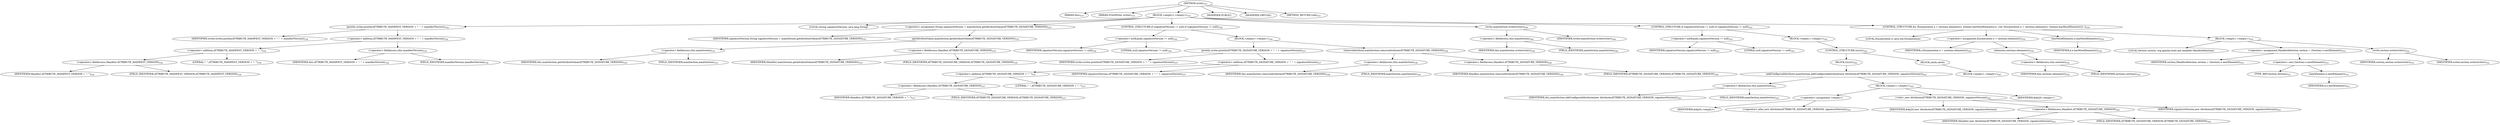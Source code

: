 digraph "write" {  
"1312" [label = <(METHOD,write)<SUB>533</SUB>> ]
"1313" [label = <(PARAM,this)<SUB>533</SUB>> ]
"1314" [label = <(PARAM,PrintWriter writer)<SUB>533</SUB>> ]
"1315" [label = <(BLOCK,&lt;empty&gt;,&lt;empty&gt;)<SUB>533</SUB>> ]
"1316" [label = <(println,writer.println(ATTRIBUTE_MANIFEST_VERSION + &quot;: &quot; + manifestVersion))<SUB>534</SUB>> ]
"1317" [label = <(IDENTIFIER,writer,writer.println(ATTRIBUTE_MANIFEST_VERSION + &quot;: &quot; + manifestVersion))<SUB>534</SUB>> ]
"1318" [label = <(&lt;operator&gt;.addition,ATTRIBUTE_MANIFEST_VERSION + &quot;: &quot; + manifestVersion)<SUB>534</SUB>> ]
"1319" [label = <(&lt;operator&gt;.addition,ATTRIBUTE_MANIFEST_VERSION + &quot;: &quot;)<SUB>534</SUB>> ]
"1320" [label = <(&lt;operator&gt;.fieldAccess,Manifest.ATTRIBUTE_MANIFEST_VERSION)<SUB>534</SUB>> ]
"1321" [label = <(IDENTIFIER,Manifest,ATTRIBUTE_MANIFEST_VERSION + &quot;: &quot;)<SUB>534</SUB>> ]
"1322" [label = <(FIELD_IDENTIFIER,ATTRIBUTE_MANIFEST_VERSION,ATTRIBUTE_MANIFEST_VERSION)<SUB>534</SUB>> ]
"1323" [label = <(LITERAL,&quot;: &quot;,ATTRIBUTE_MANIFEST_VERSION + &quot;: &quot;)<SUB>534</SUB>> ]
"1324" [label = <(&lt;operator&gt;.fieldAccess,this.manifestVersion)<SUB>534</SUB>> ]
"1325" [label = <(IDENTIFIER,this,ATTRIBUTE_MANIFEST_VERSION + &quot;: &quot; + manifestVersion)<SUB>534</SUB>> ]
"1326" [label = <(FIELD_IDENTIFIER,manifestVersion,manifestVersion)<SUB>534</SUB>> ]
"1327" [label = <(LOCAL,String signatureVersion: java.lang.String)> ]
"1328" [label = <(&lt;operator&gt;.assignment,String signatureVersion = mainSection.getAttributeValue(ATTRIBUTE_SIGNATURE_VERSION))<SUB>535</SUB>> ]
"1329" [label = <(IDENTIFIER,signatureVersion,String signatureVersion = mainSection.getAttributeValue(ATTRIBUTE_SIGNATURE_VERSION))<SUB>535</SUB>> ]
"1330" [label = <(getAttributeValue,mainSection.getAttributeValue(ATTRIBUTE_SIGNATURE_VERSION))<SUB>535</SUB>> ]
"1331" [label = <(&lt;operator&gt;.fieldAccess,this.mainSection)<SUB>535</SUB>> ]
"1332" [label = <(IDENTIFIER,this,mainSection.getAttributeValue(ATTRIBUTE_SIGNATURE_VERSION))<SUB>535</SUB>> ]
"1333" [label = <(FIELD_IDENTIFIER,mainSection,mainSection)<SUB>535</SUB>> ]
"1334" [label = <(&lt;operator&gt;.fieldAccess,Manifest.ATTRIBUTE_SIGNATURE_VERSION)<SUB>535</SUB>> ]
"1335" [label = <(IDENTIFIER,Manifest,mainSection.getAttributeValue(ATTRIBUTE_SIGNATURE_VERSION))<SUB>535</SUB>> ]
"1336" [label = <(FIELD_IDENTIFIER,ATTRIBUTE_SIGNATURE_VERSION,ATTRIBUTE_SIGNATURE_VERSION)<SUB>535</SUB>> ]
"1337" [label = <(CONTROL_STRUCTURE,if (signatureVersion != null),if (signatureVersion != null))<SUB>536</SUB>> ]
"1338" [label = <(&lt;operator&gt;.notEquals,signatureVersion != null)<SUB>536</SUB>> ]
"1339" [label = <(IDENTIFIER,signatureVersion,signatureVersion != null)<SUB>536</SUB>> ]
"1340" [label = <(LITERAL,null,signatureVersion != null)<SUB>536</SUB>> ]
"1341" [label = <(BLOCK,&lt;empty&gt;,&lt;empty&gt;)<SUB>536</SUB>> ]
"1342" [label = <(println,writer.println(ATTRIBUTE_SIGNATURE_VERSION + &quot;: &quot; + signatureVersion))<SUB>537</SUB>> ]
"1343" [label = <(IDENTIFIER,writer,writer.println(ATTRIBUTE_SIGNATURE_VERSION + &quot;: &quot; + signatureVersion))<SUB>537</SUB>> ]
"1344" [label = <(&lt;operator&gt;.addition,ATTRIBUTE_SIGNATURE_VERSION + &quot;: &quot; + signatureVersion)<SUB>537</SUB>> ]
"1345" [label = <(&lt;operator&gt;.addition,ATTRIBUTE_SIGNATURE_VERSION + &quot;: &quot;)<SUB>537</SUB>> ]
"1346" [label = <(&lt;operator&gt;.fieldAccess,Manifest.ATTRIBUTE_SIGNATURE_VERSION)<SUB>537</SUB>> ]
"1347" [label = <(IDENTIFIER,Manifest,ATTRIBUTE_SIGNATURE_VERSION + &quot;: &quot;)<SUB>537</SUB>> ]
"1348" [label = <(FIELD_IDENTIFIER,ATTRIBUTE_SIGNATURE_VERSION,ATTRIBUTE_SIGNATURE_VERSION)<SUB>537</SUB>> ]
"1349" [label = <(LITERAL,&quot;: &quot;,ATTRIBUTE_SIGNATURE_VERSION + &quot;: &quot;)<SUB>537</SUB>> ]
"1350" [label = <(IDENTIFIER,signatureVersion,ATTRIBUTE_SIGNATURE_VERSION + &quot;: &quot; + signatureVersion)<SUB>537</SUB>> ]
"1351" [label = <(removeAttribute,mainSection.removeAttribute(ATTRIBUTE_SIGNATURE_VERSION))<SUB>538</SUB>> ]
"1352" [label = <(&lt;operator&gt;.fieldAccess,this.mainSection)<SUB>538</SUB>> ]
"1353" [label = <(IDENTIFIER,this,mainSection.removeAttribute(ATTRIBUTE_SIGNATURE_VERSION))<SUB>538</SUB>> ]
"1354" [label = <(FIELD_IDENTIFIER,mainSection,mainSection)<SUB>538</SUB>> ]
"1355" [label = <(&lt;operator&gt;.fieldAccess,Manifest.ATTRIBUTE_SIGNATURE_VERSION)<SUB>538</SUB>> ]
"1356" [label = <(IDENTIFIER,Manifest,mainSection.removeAttribute(ATTRIBUTE_SIGNATURE_VERSION))<SUB>538</SUB>> ]
"1357" [label = <(FIELD_IDENTIFIER,ATTRIBUTE_SIGNATURE_VERSION,ATTRIBUTE_SIGNATURE_VERSION)<SUB>538</SUB>> ]
"1358" [label = <(write,mainSection.write(writer))<SUB>540</SUB>> ]
"1359" [label = <(&lt;operator&gt;.fieldAccess,this.mainSection)<SUB>540</SUB>> ]
"1360" [label = <(IDENTIFIER,this,mainSection.write(writer))<SUB>540</SUB>> ]
"1361" [label = <(FIELD_IDENTIFIER,mainSection,mainSection)<SUB>540</SUB>> ]
"1362" [label = <(IDENTIFIER,writer,mainSection.write(writer))<SUB>540</SUB>> ]
"1363" [label = <(CONTROL_STRUCTURE,if (signatureVersion != null),if (signatureVersion != null))<SUB>541</SUB>> ]
"1364" [label = <(&lt;operator&gt;.notEquals,signatureVersion != null)<SUB>541</SUB>> ]
"1365" [label = <(IDENTIFIER,signatureVersion,signatureVersion != null)<SUB>541</SUB>> ]
"1366" [label = <(LITERAL,null,signatureVersion != null)<SUB>541</SUB>> ]
"1367" [label = <(BLOCK,&lt;empty&gt;,&lt;empty&gt;)<SUB>541</SUB>> ]
"1368" [label = <(CONTROL_STRUCTURE,try,try)<SUB>542</SUB>> ]
"1369" [label = <(BLOCK,try,try)<SUB>542</SUB>> ]
"1370" [label = <(addConfiguredAttribute,mainSection.addConfiguredAttribute(new Attribute(ATTRIBUTE_SIGNATURE_VERSION, signatureVersion)))<SUB>543</SUB>> ]
"1371" [label = <(&lt;operator&gt;.fieldAccess,this.mainSection)<SUB>543</SUB>> ]
"1372" [label = <(IDENTIFIER,this,mainSection.addConfiguredAttribute(new Attribute(ATTRIBUTE_SIGNATURE_VERSION, signatureVersion)))<SUB>543</SUB>> ]
"1373" [label = <(FIELD_IDENTIFIER,mainSection,mainSection)<SUB>543</SUB>> ]
"1374" [label = <(BLOCK,&lt;empty&gt;,&lt;empty&gt;)<SUB>543</SUB>> ]
"1375" [label = <(&lt;operator&gt;.assignment,&lt;empty&gt;)> ]
"1376" [label = <(IDENTIFIER,$obj20,&lt;empty&gt;)> ]
"1377" [label = <(&lt;operator&gt;.alloc,new Attribute(ATTRIBUTE_SIGNATURE_VERSION, signatureVersion))<SUB>543</SUB>> ]
"1378" [label = <(&lt;init&gt;,new Attribute(ATTRIBUTE_SIGNATURE_VERSION, signatureVersion))<SUB>543</SUB>> ]
"1379" [label = <(IDENTIFIER,$obj20,new Attribute(ATTRIBUTE_SIGNATURE_VERSION, signatureVersion))> ]
"1380" [label = <(&lt;operator&gt;.fieldAccess,Manifest.ATTRIBUTE_SIGNATURE_VERSION)<SUB>543</SUB>> ]
"1381" [label = <(IDENTIFIER,Manifest,new Attribute(ATTRIBUTE_SIGNATURE_VERSION, signatureVersion))<SUB>543</SUB>> ]
"1382" [label = <(FIELD_IDENTIFIER,ATTRIBUTE_SIGNATURE_VERSION,ATTRIBUTE_SIGNATURE_VERSION)<SUB>543</SUB>> ]
"1383" [label = <(IDENTIFIER,signatureVersion,new Attribute(ATTRIBUTE_SIGNATURE_VERSION, signatureVersion))<SUB>543</SUB>> ]
"1384" [label = <(IDENTIFIER,$obj20,&lt;empty&gt;)> ]
"1385" [label = <(BLOCK,catch,catch)> ]
"1386" [label = <(BLOCK,&lt;empty&gt;,&lt;empty&gt;)<SUB>545</SUB>> ]
"1387" [label = <(CONTROL_STRUCTURE,for (Enumeration e = sections.elements(); Some(e.hasMoreElements()); ),for (Enumeration e = sections.elements(); Some(e.hasMoreElements()); ))<SUB>550</SUB>> ]
"1388" [label = <(LOCAL,Enumeration e: java.util.Enumeration)> ]
"1389" [label = <(&lt;operator&gt;.assignment,Enumeration e = sections.elements())<SUB>550</SUB>> ]
"1390" [label = <(IDENTIFIER,e,Enumeration e = sections.elements())<SUB>550</SUB>> ]
"1391" [label = <(elements,sections.elements())<SUB>550</SUB>> ]
"1392" [label = <(&lt;operator&gt;.fieldAccess,this.sections)<SUB>550</SUB>> ]
"1393" [label = <(IDENTIFIER,this,sections.elements())<SUB>550</SUB>> ]
"1394" [label = <(FIELD_IDENTIFIER,sections,sections)<SUB>550</SUB>> ]
"1395" [label = <(hasMoreElements,e.hasMoreElements())<SUB>550</SUB>> ]
"1396" [label = <(IDENTIFIER,e,e.hasMoreElements())<SUB>550</SUB>> ]
"1397" [label = <(BLOCK,&lt;empty&gt;,&lt;empty&gt;)<SUB>550</SUB>> ]
"1398" [label = <(LOCAL,Section section: org.apache.tools.ant.taskdefs.Manifest$Section)> ]
"1399" [label = <(&lt;operator&gt;.assignment,Manifest$Section section = (Section) e.nextElement())<SUB>551</SUB>> ]
"1400" [label = <(IDENTIFIER,section,Manifest$Section section = (Section) e.nextElement())<SUB>551</SUB>> ]
"1401" [label = <(&lt;operator&gt;.cast,(Section) e.nextElement())<SUB>551</SUB>> ]
"1402" [label = <(TYPE_REF,Section,Section)<SUB>551</SUB>> ]
"1403" [label = <(nextElement,e.nextElement())<SUB>551</SUB>> ]
"1404" [label = <(IDENTIFIER,e,e.nextElement())<SUB>551</SUB>> ]
"1405" [label = <(write,section.write(writer))<SUB>552</SUB>> ]
"1406" [label = <(IDENTIFIER,section,section.write(writer))<SUB>552</SUB>> ]
"1407" [label = <(IDENTIFIER,writer,section.write(writer))<SUB>552</SUB>> ]
"1408" [label = <(MODIFIER,PUBLIC)> ]
"1409" [label = <(MODIFIER,VIRTUAL)> ]
"1410" [label = <(METHOD_RETURN,void)<SUB>533</SUB>> ]
  "1312" -> "1313" 
  "1312" -> "1314" 
  "1312" -> "1315" 
  "1312" -> "1408" 
  "1312" -> "1409" 
  "1312" -> "1410" 
  "1315" -> "1316" 
  "1315" -> "1327" 
  "1315" -> "1328" 
  "1315" -> "1337" 
  "1315" -> "1358" 
  "1315" -> "1363" 
  "1315" -> "1387" 
  "1316" -> "1317" 
  "1316" -> "1318" 
  "1318" -> "1319" 
  "1318" -> "1324" 
  "1319" -> "1320" 
  "1319" -> "1323" 
  "1320" -> "1321" 
  "1320" -> "1322" 
  "1324" -> "1325" 
  "1324" -> "1326" 
  "1328" -> "1329" 
  "1328" -> "1330" 
  "1330" -> "1331" 
  "1330" -> "1334" 
  "1331" -> "1332" 
  "1331" -> "1333" 
  "1334" -> "1335" 
  "1334" -> "1336" 
  "1337" -> "1338" 
  "1337" -> "1341" 
  "1338" -> "1339" 
  "1338" -> "1340" 
  "1341" -> "1342" 
  "1341" -> "1351" 
  "1342" -> "1343" 
  "1342" -> "1344" 
  "1344" -> "1345" 
  "1344" -> "1350" 
  "1345" -> "1346" 
  "1345" -> "1349" 
  "1346" -> "1347" 
  "1346" -> "1348" 
  "1351" -> "1352" 
  "1351" -> "1355" 
  "1352" -> "1353" 
  "1352" -> "1354" 
  "1355" -> "1356" 
  "1355" -> "1357" 
  "1358" -> "1359" 
  "1358" -> "1362" 
  "1359" -> "1360" 
  "1359" -> "1361" 
  "1363" -> "1364" 
  "1363" -> "1367" 
  "1364" -> "1365" 
  "1364" -> "1366" 
  "1367" -> "1368" 
  "1368" -> "1369" 
  "1368" -> "1385" 
  "1369" -> "1370" 
  "1370" -> "1371" 
  "1370" -> "1374" 
  "1371" -> "1372" 
  "1371" -> "1373" 
  "1374" -> "1375" 
  "1374" -> "1378" 
  "1374" -> "1384" 
  "1375" -> "1376" 
  "1375" -> "1377" 
  "1378" -> "1379" 
  "1378" -> "1380" 
  "1378" -> "1383" 
  "1380" -> "1381" 
  "1380" -> "1382" 
  "1385" -> "1386" 
  "1387" -> "1388" 
  "1387" -> "1389" 
  "1387" -> "1395" 
  "1387" -> "1397" 
  "1389" -> "1390" 
  "1389" -> "1391" 
  "1391" -> "1392" 
  "1392" -> "1393" 
  "1392" -> "1394" 
  "1395" -> "1396" 
  "1397" -> "1398" 
  "1397" -> "1399" 
  "1397" -> "1405" 
  "1399" -> "1400" 
  "1399" -> "1401" 
  "1401" -> "1402" 
  "1401" -> "1403" 
  "1403" -> "1404" 
  "1405" -> "1406" 
  "1405" -> "1407" 
}
